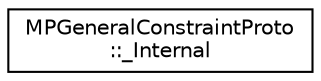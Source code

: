 digraph "Graphical Class Hierarchy"
{
 // LATEX_PDF_SIZE
  edge [fontname="Helvetica",fontsize="10",labelfontname="Helvetica",labelfontsize="10"];
  node [fontname="Helvetica",fontsize="10",shape=record];
  rankdir="LR";
  Node0 [label="MPGeneralConstraintProto\l::_Internal",height=0.2,width=0.4,color="black", fillcolor="white", style="filled",URL="$classoperations__research_1_1_m_p_general_constraint_proto_1_1___internal.html",tooltip=" "];
}
